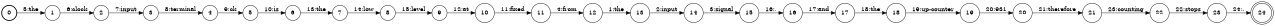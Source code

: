 digraph FST {
rankdir = LR;
size = "8.5,11";
label = "";
center = 1;
orientation = Portrait;
ranksep = "0.4";
nodesep = "0.25";
0 [label = "0", shape = circle, style = bold, fontsize = 14]
	0 -> 1 [label = "5:the", fontsize = 14];
1 [label = "1", shape = circle, style = solid, fontsize = 14]
	1 -> 2 [label = "6:clock", fontsize = 14];
2 [label = "2", shape = circle, style = solid, fontsize = 14]
	2 -> 3 [label = "7:input", fontsize = 14];
3 [label = "3", shape = circle, style = solid, fontsize = 14]
	3 -> 4 [label = "8:terminal", fontsize = 14];
4 [label = "4", shape = circle, style = solid, fontsize = 14]
	4 -> 5 [label = "9:ck", fontsize = 14];
5 [label = "5", shape = circle, style = solid, fontsize = 14]
	5 -> 6 [label = "10:is", fontsize = 14];
6 [label = "6", shape = circle, style = solid, fontsize = 14]
	6 -> 7 [label = "13:the", fontsize = 14];
7 [label = "7", shape = circle, style = solid, fontsize = 14]
	7 -> 8 [label = "14:low", fontsize = 14];
8 [label = "8", shape = circle, style = solid, fontsize = 14]
	8 -> 9 [label = "15:level", fontsize = 14];
9 [label = "9", shape = circle, style = solid, fontsize = 14]
	9 -> 10 [label = "12:at", fontsize = 14];
10 [label = "10", shape = circle, style = solid, fontsize = 14]
	10 -> 11 [label = "11:fixed", fontsize = 14];
11 [label = "11", shape = circle, style = solid, fontsize = 14]
	11 -> 12 [label = "4:from", fontsize = 14];
12 [label = "12", shape = circle, style = solid, fontsize = 14]
	12 -> 13 [label = "1:the", fontsize = 14];
13 [label = "13", shape = circle, style = solid, fontsize = 14]
	13 -> 14 [label = "2:input", fontsize = 14];
14 [label = "14", shape = circle, style = solid, fontsize = 14]
	14 -> 15 [label = "3:signal", fontsize = 14];
15 [label = "15", shape = circle, style = solid, fontsize = 14]
	15 -> 16 [label = "16:,", fontsize = 14];
16 [label = "16", shape = circle, style = solid, fontsize = 14]
	16 -> 17 [label = "17:and", fontsize = 14];
17 [label = "17", shape = circle, style = solid, fontsize = 14]
	17 -> 18 [label = "18:the", fontsize = 14];
18 [label = "18", shape = circle, style = solid, fontsize = 14]
	18 -> 19 [label = "19:up-counter", fontsize = 14];
19 [label = "19", shape = circle, style = solid, fontsize = 14]
	19 -> 20 [label = "20:931", fontsize = 14];
20 [label = "20", shape = circle, style = solid, fontsize = 14]
	20 -> 21 [label = "21:therefore", fontsize = 14];
21 [label = "21", shape = circle, style = solid, fontsize = 14]
	21 -> 22 [label = "23:counting", fontsize = 14];
22 [label = "22", shape = circle, style = solid, fontsize = 14]
	22 -> 23 [label = "22:stops", fontsize = 14];
23 [label = "23", shape = circle, style = solid, fontsize = 14]
	23 -> 24 [label = "24:.", fontsize = 14];
24 [label = "24", shape = doublecircle, style = solid, fontsize = 14]
}
